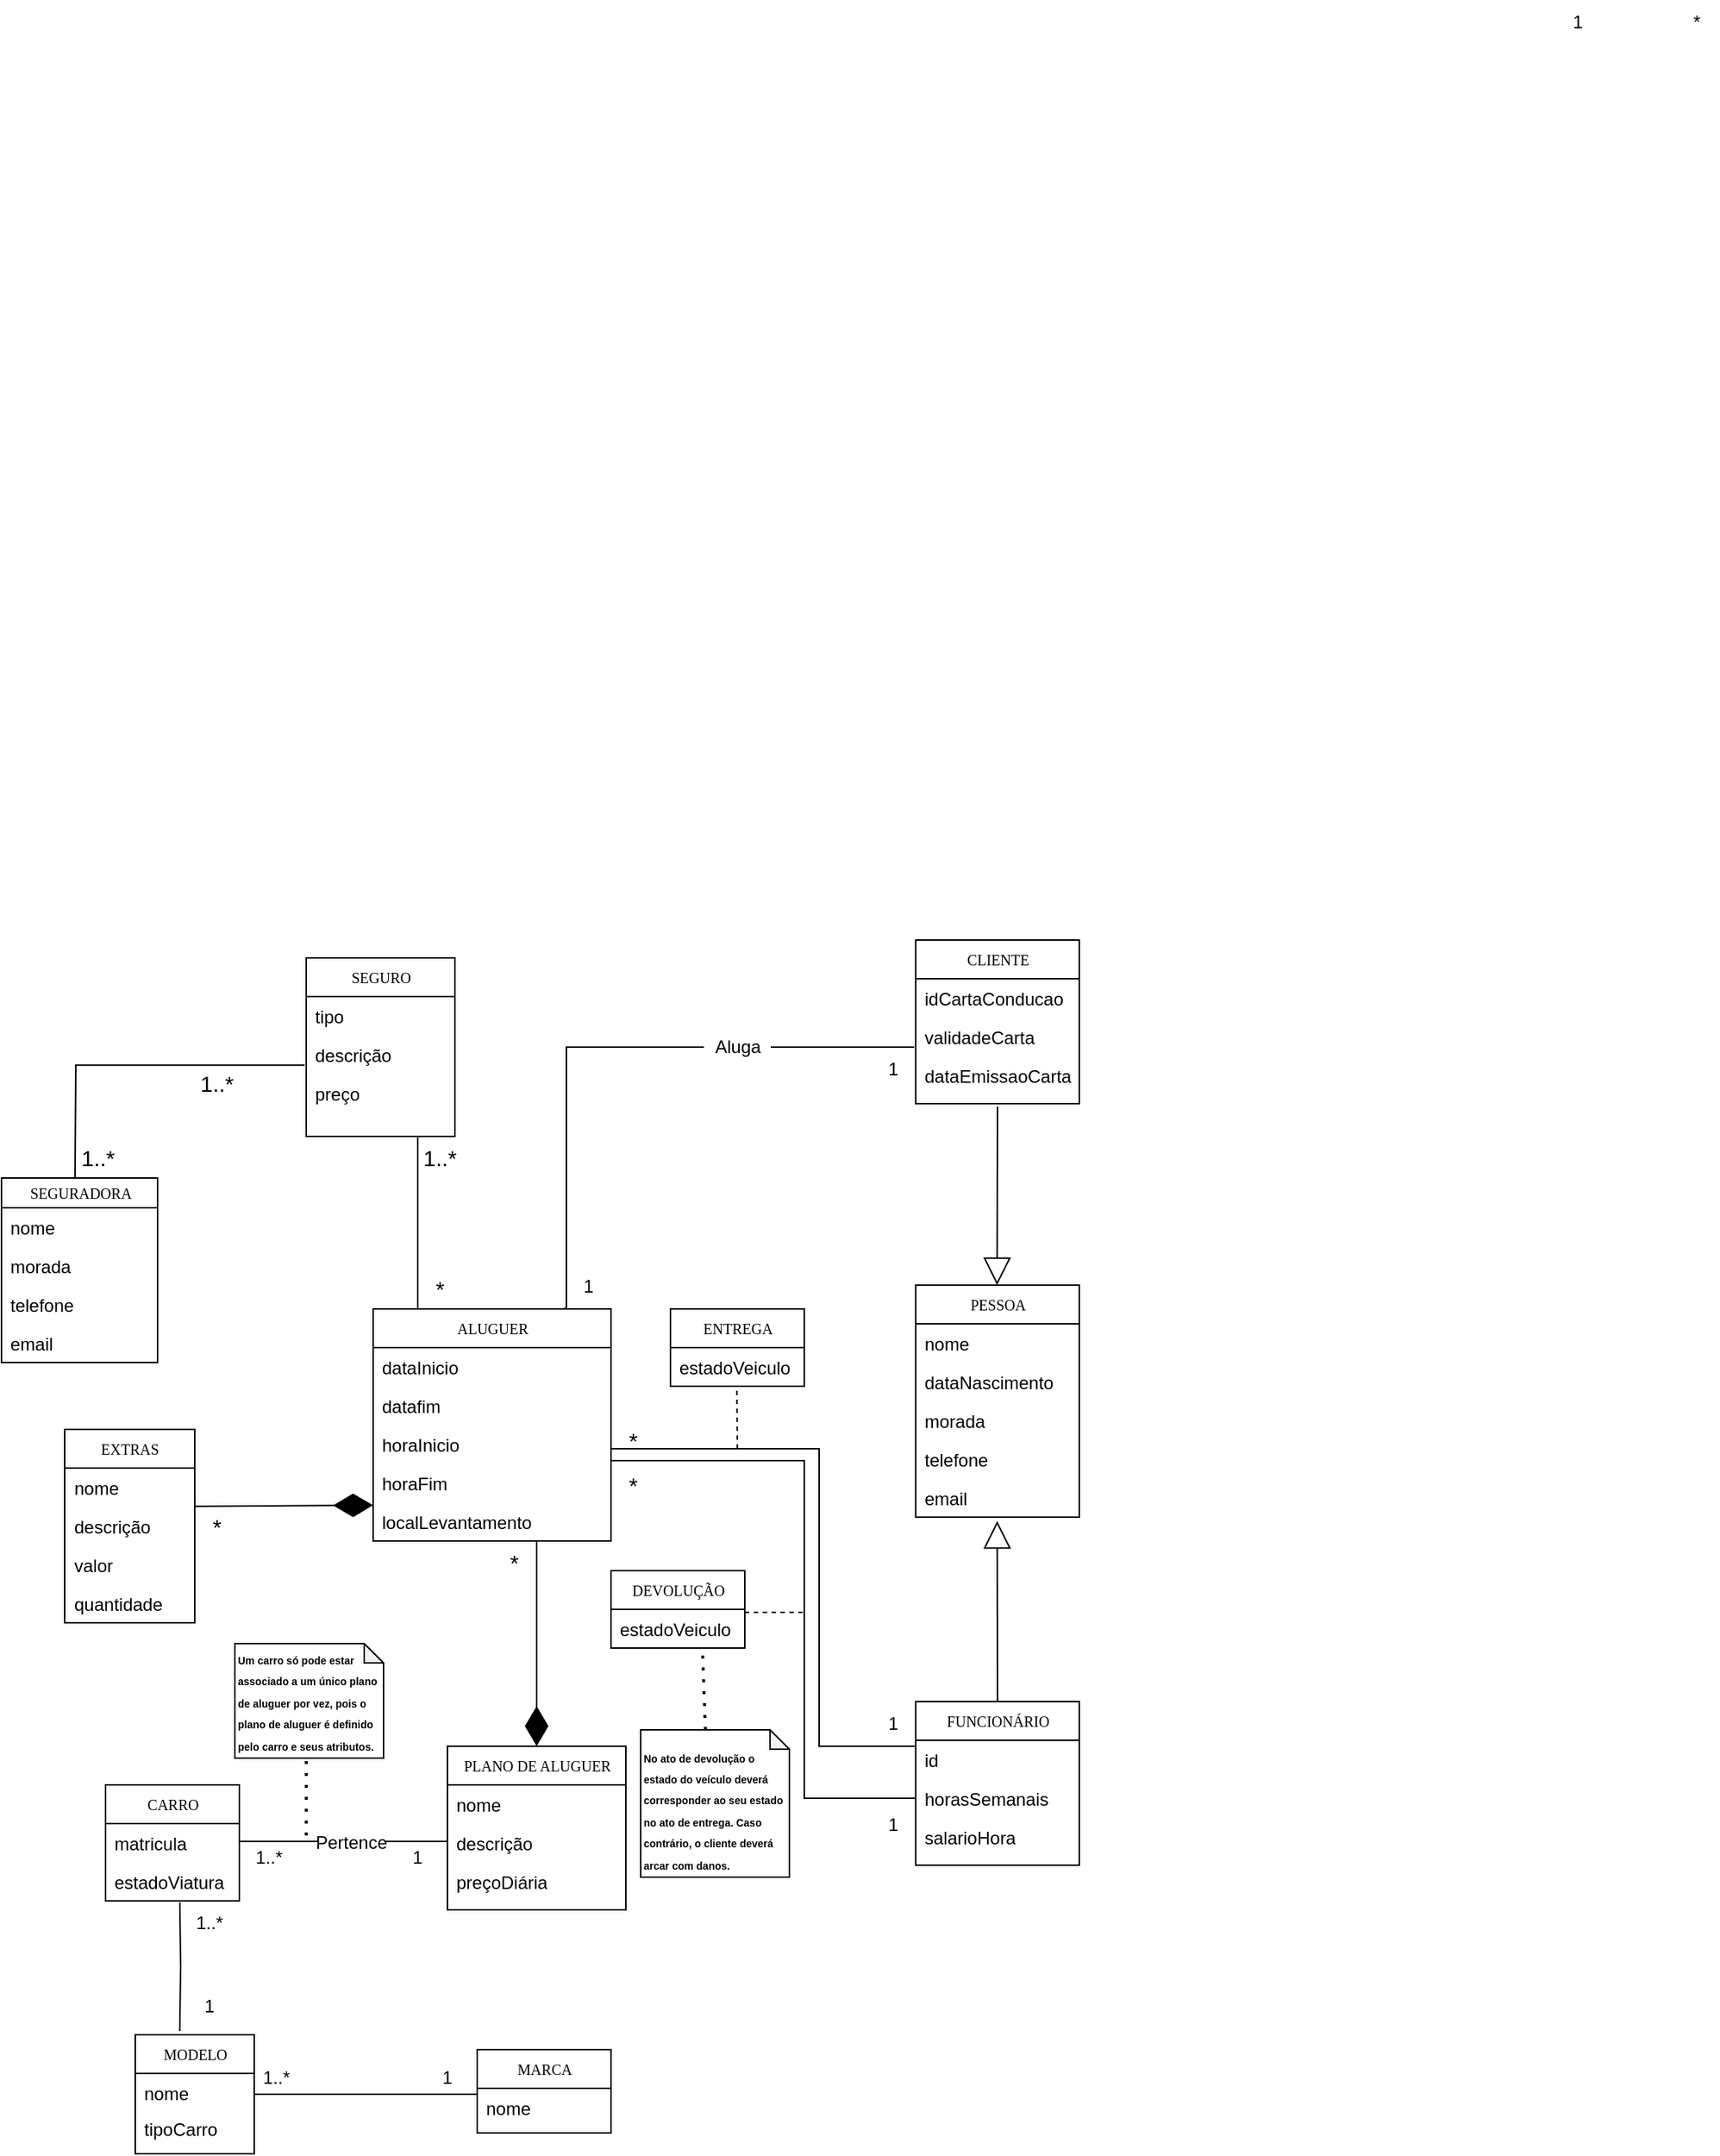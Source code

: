 <mxfile version="22.0.4" type="device">
  <diagram name="Page-1" id="c4acf3e9-155e-7222-9cf6-157b1a14988f">
    <mxGraphModel dx="2494" dy="448" grid="1" gridSize="10" guides="1" tooltips="1" connect="1" arrows="1" fold="1" page="1" pageScale="1" pageWidth="850" pageHeight="1100" background="none" math="0" shadow="0">
      <root>
        <mxCell id="0" />
        <mxCell id="1" parent="0" />
        <mxCell id="5IcPBQkvsi3HylHIgRuO-8" value="&lt;div style=&quot;&quot;&gt;&lt;span style=&quot;font-size: 7px;&quot;&gt;&lt;b&gt;No ato de devolução o estado do veículo deverá corresponder ao seu estado no ato de entrega. Caso contrário, o cliente deverá arcar com danos.&lt;/b&gt;&lt;/span&gt;&lt;/div&gt;" style="shape=note;whiteSpace=wrap;html=1;backgroundOutline=1;darkOpacity=0.05;size=13;verticalAlign=bottom;labelBackgroundColor=none;labelBorderColor=none;align=left;" parent="1" vertex="1">
          <mxGeometry x="-790" y="1281" width="100" height="99" as="geometry" />
        </mxCell>
        <mxCell id="utZW5Ri-ObuBG_dfQ21w-149" value="*" style="text;html=1;align=center;verticalAlign=middle;resizable=0;points=[];autosize=1;strokeColor=none;fillColor=none;" parent="1" vertex="1">
          <mxGeometry x="-95" y="118" width="30" height="30" as="geometry" />
        </mxCell>
        <mxCell id="utZW5Ri-ObuBG_dfQ21w-150" value="1" style="text;html=1;align=center;verticalAlign=middle;resizable=0;points=[];autosize=1;strokeColor=none;fillColor=none;" parent="1" vertex="1">
          <mxGeometry x="-175" y="118" width="30" height="30" as="geometry" />
        </mxCell>
        <mxCell id="u8VHcEahrcE8FP3tKRez-27" value="PESSOA" style="swimlane;html=1;fontStyle=0;childLayout=stackLayout;horizontal=1;startSize=26;fillColor=none;horizontalStack=0;resizeParent=1;resizeLast=0;collapsible=1;marginBottom=0;swimlaneFillColor=#ffffff;rounded=0;shadow=0;comic=0;labelBackgroundColor=none;strokeWidth=1;fontFamily=Verdana;fontSize=10;align=center;" parent="1" vertex="1">
          <mxGeometry x="-605" y="982" width="110" height="156" as="geometry" />
        </mxCell>
        <mxCell id="u8VHcEahrcE8FP3tKRez-28" value="nome" style="text;html=1;strokeColor=none;fillColor=none;align=left;verticalAlign=top;spacingLeft=4;spacingRight=4;whiteSpace=wrap;overflow=hidden;rotatable=0;points=[[0,0.5],[1,0.5]];portConstraint=eastwest;" parent="u8VHcEahrcE8FP3tKRez-27" vertex="1">
          <mxGeometry y="26" width="110" height="26" as="geometry" />
        </mxCell>
        <mxCell id="u8VHcEahrcE8FP3tKRez-29" value="dataNascimento" style="text;html=1;strokeColor=none;fillColor=none;align=left;verticalAlign=top;spacingLeft=4;spacingRight=4;whiteSpace=wrap;overflow=hidden;rotatable=0;points=[[0,0.5],[1,0.5]];portConstraint=eastwest;" parent="u8VHcEahrcE8FP3tKRez-27" vertex="1">
          <mxGeometry y="52" width="110" height="26" as="geometry" />
        </mxCell>
        <mxCell id="u8VHcEahrcE8FP3tKRez-30" value="morada" style="text;html=1;strokeColor=none;fillColor=none;align=left;verticalAlign=top;spacingLeft=4;spacingRight=4;whiteSpace=wrap;overflow=hidden;rotatable=0;points=[[0,0.5],[1,0.5]];portConstraint=eastwest;" parent="u8VHcEahrcE8FP3tKRez-27" vertex="1">
          <mxGeometry y="78" width="110" height="26" as="geometry" />
        </mxCell>
        <mxCell id="u8VHcEahrcE8FP3tKRez-31" value="telefone" style="text;html=1;strokeColor=none;fillColor=none;align=left;verticalAlign=top;spacingLeft=4;spacingRight=4;whiteSpace=wrap;overflow=hidden;rotatable=0;points=[[0,0.5],[1,0.5]];portConstraint=eastwest;" parent="u8VHcEahrcE8FP3tKRez-27" vertex="1">
          <mxGeometry y="104" width="110" height="26" as="geometry" />
        </mxCell>
        <mxCell id="u8VHcEahrcE8FP3tKRez-32" value="email" style="text;html=1;strokeColor=none;fillColor=none;align=left;verticalAlign=top;spacingLeft=4;spacingRight=4;whiteSpace=wrap;overflow=hidden;rotatable=0;points=[[0,0.5],[1,0.5]];portConstraint=eastwest;" parent="u8VHcEahrcE8FP3tKRez-27" vertex="1">
          <mxGeometry y="130" width="110" height="26" as="geometry" />
        </mxCell>
        <mxCell id="u8VHcEahrcE8FP3tKRez-33" value="CLIENTE" style="swimlane;html=1;fontStyle=0;childLayout=stackLayout;horizontal=1;startSize=26;fillColor=none;horizontalStack=0;resizeParent=1;resizeLast=0;collapsible=1;marginBottom=0;swimlaneFillColor=#ffffff;rounded=0;shadow=0;comic=0;labelBackgroundColor=none;strokeWidth=1;fontFamily=Verdana;fontSize=10;align=center;" parent="1" vertex="1">
          <mxGeometry x="-605" y="750" width="110" height="110" as="geometry" />
        </mxCell>
        <mxCell id="u8VHcEahrcE8FP3tKRez-34" value="idCartaConducao" style="text;html=1;strokeColor=none;fillColor=none;align=left;verticalAlign=top;spacingLeft=4;spacingRight=4;whiteSpace=wrap;overflow=hidden;rotatable=0;points=[[0,0.5],[1,0.5]];portConstraint=eastwest;" parent="u8VHcEahrcE8FP3tKRez-33" vertex="1">
          <mxGeometry y="26" width="110" height="26" as="geometry" />
        </mxCell>
        <mxCell id="u8VHcEahrcE8FP3tKRez-35" value="validadeCarta" style="text;html=1;strokeColor=none;fillColor=none;align=left;verticalAlign=top;spacingLeft=4;spacingRight=4;whiteSpace=wrap;overflow=hidden;rotatable=0;points=[[0,0.5],[1,0.5]];portConstraint=eastwest;" parent="u8VHcEahrcE8FP3tKRez-33" vertex="1">
          <mxGeometry y="52" width="110" height="26" as="geometry" />
        </mxCell>
        <mxCell id="u8VHcEahrcE8FP3tKRez-36" value="dataEmissaoCarta" style="text;html=1;strokeColor=none;fillColor=none;align=left;verticalAlign=top;spacingLeft=4;spacingRight=4;whiteSpace=wrap;overflow=hidden;rotatable=0;points=[[0,0.5],[1,0.5]];portConstraint=eastwest;" parent="u8VHcEahrcE8FP3tKRez-33" vertex="1">
          <mxGeometry y="78" width="110" height="26" as="geometry" />
        </mxCell>
        <mxCell id="u8VHcEahrcE8FP3tKRez-38" value="FUNCIONÁRIO" style="swimlane;html=1;fontStyle=0;childLayout=stackLayout;horizontal=1;startSize=26;fillColor=none;horizontalStack=0;resizeParent=1;resizeLast=0;collapsible=1;marginBottom=0;swimlaneFillColor=#ffffff;rounded=0;shadow=0;comic=0;labelBackgroundColor=none;strokeWidth=1;fontFamily=Verdana;fontSize=10;align=center;" parent="1" vertex="1">
          <mxGeometry x="-605" y="1262" width="110" height="110" as="geometry" />
        </mxCell>
        <mxCell id="u8VHcEahrcE8FP3tKRez-39" value="id&lt;br&gt;" style="text;html=1;strokeColor=none;fillColor=none;align=left;verticalAlign=top;spacingLeft=4;spacingRight=4;whiteSpace=wrap;overflow=hidden;rotatable=0;points=[[0,0.5],[1,0.5]];portConstraint=eastwest;" parent="u8VHcEahrcE8FP3tKRez-38" vertex="1">
          <mxGeometry y="26" width="110" height="26" as="geometry" />
        </mxCell>
        <mxCell id="u8VHcEahrcE8FP3tKRez-40" value="horasSemanais" style="text;html=1;strokeColor=none;fillColor=none;align=left;verticalAlign=top;spacingLeft=4;spacingRight=4;whiteSpace=wrap;overflow=hidden;rotatable=0;points=[[0,0.5],[1,0.5]];portConstraint=eastwest;" parent="u8VHcEahrcE8FP3tKRez-38" vertex="1">
          <mxGeometry y="52" width="110" height="26" as="geometry" />
        </mxCell>
        <mxCell id="u8VHcEahrcE8FP3tKRez-41" value="salarioHora" style="text;html=1;strokeColor=none;fillColor=none;align=left;verticalAlign=top;spacingLeft=4;spacingRight=4;whiteSpace=wrap;overflow=hidden;rotatable=0;points=[[0,0.5],[1,0.5]];portConstraint=eastwest;" parent="u8VHcEahrcE8FP3tKRez-38" vertex="1">
          <mxGeometry y="78" width="110" height="26" as="geometry" />
        </mxCell>
        <mxCell id="u8VHcEahrcE8FP3tKRez-42" value="CARRO" style="swimlane;html=1;fontStyle=0;childLayout=stackLayout;horizontal=1;startSize=26;fillColor=none;horizontalStack=0;resizeParent=1;resizeLast=0;collapsible=1;marginBottom=0;swimlaneFillColor=#ffffff;rounded=0;shadow=0;comic=0;labelBackgroundColor=none;strokeWidth=1;fontFamily=Verdana;fontSize=10;align=center;" parent="1" vertex="1">
          <mxGeometry x="-1150" y="1318" width="90" height="78" as="geometry" />
        </mxCell>
        <mxCell id="u8VHcEahrcE8FP3tKRez-43" value="matricula" style="text;html=1;strokeColor=none;fillColor=none;align=left;verticalAlign=top;spacingLeft=4;spacingRight=4;whiteSpace=wrap;overflow=hidden;rotatable=0;points=[[0,0.5],[1,0.5]];portConstraint=eastwest;" parent="u8VHcEahrcE8FP3tKRez-42" vertex="1">
          <mxGeometry y="26" width="90" height="26" as="geometry" />
        </mxCell>
        <mxCell id="u8VHcEahrcE8FP3tKRez-44" value="estadoViatura" style="text;html=1;strokeColor=none;fillColor=none;align=left;verticalAlign=top;spacingLeft=4;spacingRight=4;whiteSpace=wrap;overflow=hidden;rotatable=0;points=[[0,0.5],[1,0.5]];portConstraint=eastwest;" parent="u8VHcEahrcE8FP3tKRez-42" vertex="1">
          <mxGeometry y="52" width="90" height="26" as="geometry" />
        </mxCell>
        <mxCell id="u8VHcEahrcE8FP3tKRez-45" value="ALUGUER" style="swimlane;html=1;fontStyle=0;childLayout=stackLayout;horizontal=1;startSize=26;fillColor=none;horizontalStack=0;resizeParent=1;resizeLast=0;collapsible=1;marginBottom=0;swimlaneFillColor=#ffffff;rounded=0;shadow=0;comic=0;labelBackgroundColor=none;strokeWidth=1;fontFamily=Verdana;fontSize=10;align=center;" parent="1" vertex="1">
          <mxGeometry x="-970" y="998" width="160" height="156" as="geometry" />
        </mxCell>
        <mxCell id="u8VHcEahrcE8FP3tKRez-46" value="dataInicio&lt;br&gt;" style="text;html=1;strokeColor=none;fillColor=none;align=left;verticalAlign=top;spacingLeft=4;spacingRight=4;whiteSpace=wrap;overflow=hidden;rotatable=0;points=[[0,0.5],[1,0.5]];portConstraint=eastwest;" parent="u8VHcEahrcE8FP3tKRez-45" vertex="1">
          <mxGeometry y="26" width="160" height="26" as="geometry" />
        </mxCell>
        <mxCell id="u8VHcEahrcE8FP3tKRez-47" value="datafim" style="text;html=1;strokeColor=none;fillColor=none;align=left;verticalAlign=top;spacingLeft=4;spacingRight=4;whiteSpace=wrap;overflow=hidden;rotatable=0;points=[[0,0.5],[1,0.5]];portConstraint=eastwest;" parent="u8VHcEahrcE8FP3tKRez-45" vertex="1">
          <mxGeometry y="52" width="160" height="26" as="geometry" />
        </mxCell>
        <mxCell id="u8VHcEahrcE8FP3tKRez-48" value="horaInicio" style="text;html=1;strokeColor=none;fillColor=none;align=left;verticalAlign=top;spacingLeft=4;spacingRight=4;whiteSpace=wrap;overflow=hidden;rotatable=0;points=[[0,0.5],[1,0.5]];portConstraint=eastwest;" parent="u8VHcEahrcE8FP3tKRez-45" vertex="1">
          <mxGeometry y="78" width="160" height="26" as="geometry" />
        </mxCell>
        <mxCell id="u8VHcEahrcE8FP3tKRez-49" value="horaFim&lt;br&gt;" style="text;html=1;strokeColor=none;fillColor=none;align=left;verticalAlign=top;spacingLeft=4;spacingRight=4;whiteSpace=wrap;overflow=hidden;rotatable=0;points=[[0,0.5],[1,0.5]];portConstraint=eastwest;" parent="u8VHcEahrcE8FP3tKRez-45" vertex="1">
          <mxGeometry y="104" width="160" height="26" as="geometry" />
        </mxCell>
        <mxCell id="u8VHcEahrcE8FP3tKRez-50" value="localLevantamento" style="text;html=1;strokeColor=none;fillColor=none;align=left;verticalAlign=top;spacingLeft=4;spacingRight=4;whiteSpace=wrap;overflow=hidden;rotatable=0;points=[[0,0.5],[1,0.5]];portConstraint=eastwest;" parent="u8VHcEahrcE8FP3tKRez-45" vertex="1">
          <mxGeometry y="130" width="160" height="26" as="geometry" />
        </mxCell>
        <mxCell id="u8VHcEahrcE8FP3tKRez-56" value="MARCA" style="swimlane;html=1;fontStyle=0;childLayout=stackLayout;horizontal=1;startSize=26;fillColor=none;horizontalStack=0;resizeParent=1;resizeLast=0;collapsible=1;marginBottom=0;swimlaneFillColor=#ffffff;rounded=0;shadow=0;comic=0;labelBackgroundColor=none;strokeWidth=1;fontFamily=Verdana;fontSize=10;align=center;" parent="1" vertex="1">
          <mxGeometry x="-900" y="1496" width="90" height="56" as="geometry" />
        </mxCell>
        <mxCell id="u8VHcEahrcE8FP3tKRez-57" value="nome" style="text;html=1;strokeColor=none;fillColor=none;align=left;verticalAlign=top;spacingLeft=4;spacingRight=4;whiteSpace=wrap;overflow=hidden;rotatable=0;points=[[0,0.5],[1,0.5]];portConstraint=eastwest;" parent="u8VHcEahrcE8FP3tKRez-56" vertex="1">
          <mxGeometry y="26" width="90" height="26" as="geometry" />
        </mxCell>
        <mxCell id="u8VHcEahrcE8FP3tKRez-58" value="MODELO" style="swimlane;html=1;fontStyle=0;childLayout=stackLayout;horizontal=1;startSize=26;fillColor=none;horizontalStack=0;resizeParent=1;resizeLast=0;collapsible=1;marginBottom=0;swimlaneFillColor=#ffffff;rounded=0;shadow=0;comic=0;labelBackgroundColor=none;strokeWidth=1;fontFamily=Verdana;fontSize=10;align=center;" parent="1" vertex="1">
          <mxGeometry x="-1130" y="1486" width="80" height="80" as="geometry" />
        </mxCell>
        <mxCell id="u8VHcEahrcE8FP3tKRez-59" value="nome" style="text;html=1;strokeColor=none;fillColor=none;align=left;verticalAlign=top;spacingLeft=4;spacingRight=4;whiteSpace=wrap;overflow=hidden;rotatable=0;points=[[0,0.5],[1,0.5]];portConstraint=eastwest;" parent="u8VHcEahrcE8FP3tKRez-58" vertex="1">
          <mxGeometry y="26" width="80" height="24" as="geometry" />
        </mxCell>
        <mxCell id="u8VHcEahrcE8FP3tKRez-60" value="tipoCarro" style="text;html=1;strokeColor=none;fillColor=none;align=left;verticalAlign=top;spacingLeft=4;spacingRight=4;whiteSpace=wrap;overflow=hidden;rotatable=0;points=[[0,0.5],[1,0.5]];portConstraint=eastwest;" parent="u8VHcEahrcE8FP3tKRez-58" vertex="1">
          <mxGeometry y="50" width="80" height="26" as="geometry" />
        </mxCell>
        <mxCell id="u8VHcEahrcE8FP3tKRez-63" value="SEGURO" style="swimlane;html=1;fontStyle=0;childLayout=stackLayout;horizontal=1;startSize=26;fillColor=none;horizontalStack=0;resizeParent=1;resizeLast=0;collapsible=1;marginBottom=0;swimlaneFillColor=#ffffff;rounded=0;shadow=0;comic=0;labelBackgroundColor=none;strokeWidth=1;fontFamily=Verdana;fontSize=10;align=center;" parent="1" vertex="1">
          <mxGeometry x="-1015" y="762" width="100" height="120" as="geometry" />
        </mxCell>
        <mxCell id="u8VHcEahrcE8FP3tKRez-64" value="tipo" style="text;html=1;strokeColor=none;fillColor=none;align=left;verticalAlign=top;spacingLeft=4;spacingRight=4;whiteSpace=wrap;overflow=hidden;rotatable=0;points=[[0,0.5],[1,0.5]];portConstraint=eastwest;" parent="u8VHcEahrcE8FP3tKRez-63" vertex="1">
          <mxGeometry y="26" width="100" height="26" as="geometry" />
        </mxCell>
        <mxCell id="u8VHcEahrcE8FP3tKRez-65" value="descrição&lt;br&gt;" style="text;html=1;strokeColor=none;fillColor=none;align=left;verticalAlign=top;spacingLeft=4;spacingRight=4;whiteSpace=wrap;overflow=hidden;rotatable=0;points=[[0,0.5],[1,0.5]];portConstraint=eastwest;" parent="u8VHcEahrcE8FP3tKRez-63" vertex="1">
          <mxGeometry y="52" width="100" height="26" as="geometry" />
        </mxCell>
        <mxCell id="u8VHcEahrcE8FP3tKRez-66" value="preço" style="text;html=1;strokeColor=none;fillColor=none;align=left;verticalAlign=top;spacingLeft=4;spacingRight=4;whiteSpace=wrap;overflow=hidden;rotatable=0;points=[[0,0.5],[1,0.5]];portConstraint=eastwest;" parent="u8VHcEahrcE8FP3tKRez-63" vertex="1">
          <mxGeometry y="78" width="100" height="26" as="geometry" />
        </mxCell>
        <mxCell id="u8VHcEahrcE8FP3tKRez-67" value="PLANO DE ALUGUER" style="swimlane;html=1;fontStyle=0;childLayout=stackLayout;horizontal=1;startSize=26;fillColor=none;horizontalStack=0;resizeParent=1;resizeLast=0;collapsible=1;marginBottom=0;swimlaneFillColor=#ffffff;rounded=0;shadow=0;comic=0;labelBackgroundColor=none;strokeWidth=1;fontFamily=Verdana;fontSize=10;align=center;" parent="1" vertex="1">
          <mxGeometry x="-920" y="1292" width="120" height="110" as="geometry" />
        </mxCell>
        <mxCell id="1ph47kxzpxHqcFosfZ3S-9" value="nome" style="text;html=1;strokeColor=none;fillColor=none;align=left;verticalAlign=top;spacingLeft=4;spacingRight=4;whiteSpace=wrap;overflow=hidden;rotatable=0;points=[[0,0.5],[1,0.5]];portConstraint=eastwest;" parent="u8VHcEahrcE8FP3tKRez-67" vertex="1">
          <mxGeometry y="26" width="120" height="26" as="geometry" />
        </mxCell>
        <mxCell id="1ph47kxzpxHqcFosfZ3S-10" value="descrição" style="text;html=1;strokeColor=none;fillColor=none;align=left;verticalAlign=top;spacingLeft=4;spacingRight=4;whiteSpace=wrap;overflow=hidden;rotatable=0;points=[[0,0.5],[1,0.5]];portConstraint=eastwest;" parent="u8VHcEahrcE8FP3tKRez-67" vertex="1">
          <mxGeometry y="52" width="120" height="26" as="geometry" />
        </mxCell>
        <mxCell id="1ph47kxzpxHqcFosfZ3S-11" value="preçoDiária" style="text;html=1;strokeColor=none;fillColor=none;align=left;verticalAlign=top;spacingLeft=4;spacingRight=4;whiteSpace=wrap;overflow=hidden;rotatable=0;points=[[0,0.5],[1,0.5]];portConstraint=eastwest;" parent="u8VHcEahrcE8FP3tKRez-67" vertex="1">
          <mxGeometry y="78" width="120" height="26" as="geometry" />
        </mxCell>
        <mxCell id="1ph47kxzpxHqcFosfZ3S-4" value="" style="endArrow=block;endSize=16;endFill=0;html=1;rounded=0;exitX=0.5;exitY=0;exitDx=0;exitDy=0;entryX=0.498;entryY=1.102;entryDx=0;entryDy=0;entryPerimeter=0;" parent="1" source="u8VHcEahrcE8FP3tKRez-38" target="u8VHcEahrcE8FP3tKRez-32" edge="1">
          <mxGeometry width="160" relative="1" as="geometry">
            <mxPoint x="-570" y="1202" as="sourcePoint" />
            <mxPoint x="-410" y="1202" as="targetPoint" />
          </mxGeometry>
        </mxCell>
        <mxCell id="1ph47kxzpxHqcFosfZ3S-5" value="" style="endArrow=block;endSize=16;endFill=0;html=1;rounded=0;entryX=0.5;entryY=0;entryDx=0;entryDy=0;strokeColor=default;jumpStyle=none;shadow=0;" parent="1" edge="1">
          <mxGeometry width="160" relative="1" as="geometry">
            <mxPoint x="-550" y="862" as="sourcePoint" />
            <mxPoint x="-550.29" y="982" as="targetPoint" />
          </mxGeometry>
        </mxCell>
        <mxCell id="1ph47kxzpxHqcFosfZ3S-8" value="" style="endArrow=none;html=1;edgeStyle=orthogonalEdgeStyle;rounded=0;entryX=0;entryY=0.5;entryDx=0;entryDy=0;exitX=1;exitY=0.5;exitDx=0;exitDy=0;" parent="1" target="u8VHcEahrcE8FP3tKRez-40" edge="1">
          <mxGeometry relative="1" as="geometry">
            <mxPoint x="-810" y="1100.03" as="sourcePoint" />
            <mxPoint x="-629.04" y="1327.542" as="targetPoint" />
            <Array as="points">
              <mxPoint x="-680" y="1100" />
              <mxPoint x="-680" y="1327" />
            </Array>
          </mxGeometry>
        </mxCell>
        <mxCell id="1ph47kxzpxHqcFosfZ3S-16" value="" style="endArrow=none;html=1;edgeStyle=orthogonalEdgeStyle;rounded=0;entryX=0.805;entryY=-0.004;entryDx=0;entryDy=0;entryPerimeter=0;" parent="1" target="u8VHcEahrcE8FP3tKRez-45" edge="1">
          <mxGeometry relative="1" as="geometry">
            <mxPoint x="-606" y="822" as="sourcePoint" />
            <mxPoint x="-796" y="990" as="targetPoint" />
            <Array as="points">
              <mxPoint x="-606" y="822" />
              <mxPoint x="-840" y="822" />
              <mxPoint x="-840" y="997" />
            </Array>
          </mxGeometry>
        </mxCell>
        <mxCell id="iwyS8x97kc3tYDYb35Mc-1" value="1" style="text;html=1;strokeColor=none;fillColor=none;align=center;verticalAlign=middle;whiteSpace=wrap;rounded=0;" parent="1" vertex="1">
          <mxGeometry x="-650" y="822" width="60" height="30" as="geometry" />
        </mxCell>
        <mxCell id="iwyS8x97kc3tYDYb35Mc-3" value="1" style="text;html=1;strokeColor=none;fillColor=none;align=center;verticalAlign=middle;whiteSpace=wrap;rounded=0;" parent="1" vertex="1">
          <mxGeometry x="-855" y="968" width="60" height="30" as="geometry" />
        </mxCell>
        <mxCell id="iwyS8x97kc3tYDYb35Mc-13" value="&lt;font style=&quot;font-size: 15px;&quot;&gt;*&lt;/font&gt;" style="text;html=1;strokeColor=none;fillColor=none;align=center;verticalAlign=middle;whiteSpace=wrap;rounded=0;" parent="1" vertex="1">
          <mxGeometry x="-1100" y="1130" width="50" height="28" as="geometry" />
        </mxCell>
        <mxCell id="iwyS8x97kc3tYDYb35Mc-25" value="" style="endArrow=none;html=1;edgeStyle=orthogonalEdgeStyle;rounded=0;" parent="1" edge="1">
          <mxGeometry relative="1" as="geometry">
            <mxPoint x="-860" y="1154" as="sourcePoint" />
            <mxPoint x="-860" y="1262" as="targetPoint" />
            <Array as="points">
              <mxPoint x="-860" y="1212" />
              <mxPoint x="-860" y="1212" />
            </Array>
          </mxGeometry>
        </mxCell>
        <mxCell id="iwyS8x97kc3tYDYb35Mc-28" value="" style="endArrow=diamondThin;endFill=1;endSize=24;html=1;rounded=0;entryX=0;entryY=0;entryDx=0;entryDy=0;" parent="1" edge="1">
          <mxGeometry width="160" relative="1" as="geometry">
            <mxPoint x="-860" y="1262" as="sourcePoint" />
            <mxPoint x="-860" y="1292" as="targetPoint" />
            <Array as="points">
              <mxPoint x="-860" y="1272" />
            </Array>
          </mxGeometry>
        </mxCell>
        <mxCell id="iwyS8x97kc3tYDYb35Mc-31" value="&lt;font style=&quot;font-size: 15px;&quot;&gt;*&lt;/font&gt;" style="text;html=1;strokeColor=none;fillColor=none;align=center;verticalAlign=middle;whiteSpace=wrap;rounded=0;" parent="1" vertex="1">
          <mxGeometry x="-950" y="970" width="50" height="28" as="geometry" />
        </mxCell>
        <mxCell id="iwyS8x97kc3tYDYb35Mc-36" value="1" style="text;html=1;strokeColor=none;fillColor=none;align=center;verticalAlign=middle;whiteSpace=wrap;rounded=0;" parent="1" vertex="1">
          <mxGeometry x="-650" y="1330" width="60" height="30" as="geometry" />
        </mxCell>
        <mxCell id="iwyS8x97kc3tYDYb35Mc-38" value="&lt;font style=&quot;font-size: 15px;&quot;&gt;*&lt;/font&gt;" style="text;html=1;strokeColor=none;fillColor=none;align=center;verticalAlign=middle;whiteSpace=wrap;rounded=0;" parent="1" vertex="1">
          <mxGeometry x="-820" y="1102" width="50" height="28" as="geometry" />
        </mxCell>
        <mxCell id="iwyS8x97kc3tYDYb35Mc-39" value="" style="endArrow=none;dashed=1;html=1;rounded=0;" parent="1" edge="1">
          <mxGeometry width="50" height="50" relative="1" as="geometry">
            <mxPoint x="-720" y="1202" as="sourcePoint" />
            <mxPoint x="-680" y="1202" as="targetPoint" />
          </mxGeometry>
        </mxCell>
        <mxCell id="iwyS8x97kc3tYDYb35Mc-40" value="DEVOLUÇÃO" style="swimlane;html=1;fontStyle=0;childLayout=stackLayout;horizontal=1;startSize=26;fillColor=none;horizontalStack=0;resizeParent=1;resizeLast=0;collapsible=1;marginBottom=0;swimlaneFillColor=#ffffff;rounded=0;shadow=0;comic=0;labelBackgroundColor=none;strokeWidth=1;fontFamily=Verdana;fontSize=10;align=center;" parent="1" vertex="1">
          <mxGeometry x="-810" y="1174" width="90" height="52" as="geometry" />
        </mxCell>
        <mxCell id="iwyS8x97kc3tYDYb35Mc-46" value="estadoVeiculo" style="text;html=1;strokeColor=none;fillColor=none;align=left;verticalAlign=top;spacingLeft=4;spacingRight=4;whiteSpace=wrap;overflow=hidden;rotatable=0;points=[[0,0.5],[1,0.5]];portConstraint=eastwest;" parent="iwyS8x97kc3tYDYb35Mc-40" vertex="1">
          <mxGeometry y="26" width="90" height="26" as="geometry" />
        </mxCell>
        <mxCell id="iwyS8x97kc3tYDYb35Mc-50" value="" style="endArrow=none;dashed=1;html=1;rounded=0;" parent="1" edge="1">
          <mxGeometry width="50" height="50" relative="1" as="geometry">
            <mxPoint x="-725" y="1092" as="sourcePoint" />
            <mxPoint x="-725.34" y="1050" as="targetPoint" />
          </mxGeometry>
        </mxCell>
        <mxCell id="iwyS8x97kc3tYDYb35Mc-51" value="ENTREGA" style="swimlane;html=1;fontStyle=0;childLayout=stackLayout;horizontal=1;startSize=26;fillColor=none;horizontalStack=0;resizeParent=1;resizeLast=0;collapsible=1;marginBottom=0;swimlaneFillColor=#ffffff;rounded=0;shadow=0;comic=0;labelBackgroundColor=none;strokeWidth=1;fontFamily=Verdana;fontSize=10;align=center;" parent="1" vertex="1">
          <mxGeometry x="-770" y="998" width="90" height="52" as="geometry" />
        </mxCell>
        <mxCell id="iwyS8x97kc3tYDYb35Mc-52" value="estadoVeiculo" style="text;html=1;strokeColor=none;fillColor=none;align=left;verticalAlign=top;spacingLeft=4;spacingRight=4;whiteSpace=wrap;overflow=hidden;rotatable=0;points=[[0,0.5],[1,0.5]];portConstraint=eastwest;" parent="iwyS8x97kc3tYDYb35Mc-51" vertex="1">
          <mxGeometry y="26" width="90" height="26" as="geometry" />
        </mxCell>
        <mxCell id="iwyS8x97kc3tYDYb35Mc-53" value="" style="endArrow=none;html=1;edgeStyle=orthogonalEdgeStyle;rounded=0;exitX=1;exitY=0.5;exitDx=0;exitDy=0;entryX=-0.006;entryY=0.154;entryDx=0;entryDy=0;entryPerimeter=0;" parent="1" source="u8VHcEahrcE8FP3tKRez-48" target="u8VHcEahrcE8FP3tKRez-39" edge="1">
          <mxGeometry relative="1" as="geometry">
            <mxPoint x="-760" y="1092" as="sourcePoint" />
            <mxPoint x="-630.03" y="1292.01" as="targetPoint" />
            <Array as="points">
              <mxPoint x="-810" y="1092" />
              <mxPoint x="-670" y="1092" />
              <mxPoint x="-670" y="1292" />
            </Array>
          </mxGeometry>
        </mxCell>
        <mxCell id="iwyS8x97kc3tYDYb35Mc-56" value="" style="endArrow=diamondThin;endFill=1;endSize=24;html=1;rounded=0;entryX=-0.003;entryY=0.081;entryDx=0;entryDy=0;entryPerimeter=0;exitX=0.993;exitY=0.879;exitDx=0;exitDy=0;exitPerimeter=0;" parent="1" edge="1">
          <mxGeometry width="160" relative="1" as="geometry">
            <mxPoint x="-1090.64" y="1130.744" as="sourcePoint" />
            <mxPoint x="-970.0" y="1129.996" as="targetPoint" />
          </mxGeometry>
        </mxCell>
        <mxCell id="iwyS8x97kc3tYDYb35Mc-70" value="" style="endArrow=none;html=1;edgeStyle=orthogonalEdgeStyle;rounded=0;exitX=0.75;exitY=1;exitDx=0;exitDy=0;" parent="1" source="u8VHcEahrcE8FP3tKRez-63" edge="1">
          <mxGeometry relative="1" as="geometry">
            <mxPoint x="-940" y="936" as="sourcePoint" />
            <mxPoint x="-940" y="998" as="targetPoint" />
            <Array as="points" />
          </mxGeometry>
        </mxCell>
        <mxCell id="iwyS8x97kc3tYDYb35Mc-71" value="&lt;font style=&quot;font-size: 15px;&quot;&gt;1..*&lt;/font&gt;" style="text;html=1;strokeColor=none;fillColor=none;align=center;verticalAlign=middle;whiteSpace=wrap;rounded=0;" parent="1" vertex="1">
          <mxGeometry x="-950" y="882" width="50" height="28" as="geometry" />
        </mxCell>
        <mxCell id="iwyS8x97kc3tYDYb35Mc-73" value="SEGURADORA" style="swimlane;html=1;fontStyle=0;childLayout=stackLayout;horizontal=1;startSize=20;fillColor=none;horizontalStack=0;resizeParent=1;resizeLast=0;collapsible=1;marginBottom=0;swimlaneFillColor=#ffffff;rounded=0;shadow=0;comic=0;labelBackgroundColor=none;strokeWidth=1;fontFamily=Verdana;fontSize=10;align=center;" parent="1" vertex="1">
          <mxGeometry x="-1220" y="910" width="105" height="124" as="geometry" />
        </mxCell>
        <mxCell id="iwyS8x97kc3tYDYb35Mc-74" value="nome" style="text;html=1;strokeColor=none;fillColor=none;align=left;verticalAlign=top;spacingLeft=4;spacingRight=4;whiteSpace=wrap;overflow=hidden;rotatable=0;points=[[0,0.5],[1,0.5]];portConstraint=eastwest;" parent="iwyS8x97kc3tYDYb35Mc-73" vertex="1">
          <mxGeometry y="20" width="105" height="26" as="geometry" />
        </mxCell>
        <mxCell id="iwyS8x97kc3tYDYb35Mc-75" value="morada" style="text;html=1;strokeColor=none;fillColor=none;align=left;verticalAlign=top;spacingLeft=4;spacingRight=4;whiteSpace=wrap;overflow=hidden;rotatable=0;points=[[0,0.5],[1,0.5]];portConstraint=eastwest;" parent="iwyS8x97kc3tYDYb35Mc-73" vertex="1">
          <mxGeometry y="46" width="105" height="26" as="geometry" />
        </mxCell>
        <mxCell id="iwyS8x97kc3tYDYb35Mc-76" value="telefone" style="text;html=1;strokeColor=none;fillColor=none;align=left;verticalAlign=top;spacingLeft=4;spacingRight=4;whiteSpace=wrap;overflow=hidden;rotatable=0;points=[[0,0.5],[1,0.5]];portConstraint=eastwest;" parent="iwyS8x97kc3tYDYb35Mc-73" vertex="1">
          <mxGeometry y="72" width="105" height="26" as="geometry" />
        </mxCell>
        <mxCell id="iwyS8x97kc3tYDYb35Mc-77" value="email" style="text;html=1;strokeColor=none;fillColor=none;align=left;verticalAlign=top;spacingLeft=4;spacingRight=4;whiteSpace=wrap;overflow=hidden;rotatable=0;points=[[0,0.5],[1,0.5]];portConstraint=eastwest;" parent="iwyS8x97kc3tYDYb35Mc-73" vertex="1">
          <mxGeometry y="98" width="105" height="26" as="geometry" />
        </mxCell>
        <mxCell id="iwyS8x97kc3tYDYb35Mc-78" value="EXTRAS" style="swimlane;html=1;fontStyle=0;childLayout=stackLayout;horizontal=1;startSize=26;fillColor=none;horizontalStack=0;resizeParent=1;resizeLast=0;collapsible=1;marginBottom=0;swimlaneFillColor=#ffffff;rounded=0;shadow=0;comic=0;labelBackgroundColor=none;strokeWidth=1;fontFamily=Verdana;fontSize=10;align=center;" parent="1" vertex="1">
          <mxGeometry x="-1177.5" y="1079" width="87.5" height="130" as="geometry" />
        </mxCell>
        <mxCell id="iwyS8x97kc3tYDYb35Mc-79" value="nome" style="text;html=1;strokeColor=none;fillColor=none;align=left;verticalAlign=top;spacingLeft=4;spacingRight=4;whiteSpace=wrap;overflow=hidden;rotatable=0;points=[[0,0.5],[1,0.5]];portConstraint=eastwest;" parent="iwyS8x97kc3tYDYb35Mc-78" vertex="1">
          <mxGeometry y="26" width="87.5" height="26" as="geometry" />
        </mxCell>
        <mxCell id="iwyS8x97kc3tYDYb35Mc-80" value="descrição" style="text;html=1;strokeColor=none;fillColor=none;align=left;verticalAlign=top;spacingLeft=4;spacingRight=4;whiteSpace=wrap;overflow=hidden;rotatable=0;points=[[0,0.5],[1,0.5]];portConstraint=eastwest;" parent="iwyS8x97kc3tYDYb35Mc-78" vertex="1">
          <mxGeometry y="52" width="87.5" height="26" as="geometry" />
        </mxCell>
        <mxCell id="iwyS8x97kc3tYDYb35Mc-81" value="valor" style="text;html=1;strokeColor=none;fillColor=none;align=left;verticalAlign=top;spacingLeft=4;spacingRight=4;whiteSpace=wrap;overflow=hidden;rotatable=0;points=[[0,0.5],[1,0.5]];portConstraint=eastwest;" parent="iwyS8x97kc3tYDYb35Mc-78" vertex="1">
          <mxGeometry y="78" width="87.5" height="26" as="geometry" />
        </mxCell>
        <mxCell id="iwyS8x97kc3tYDYb35Mc-82" value="quantidade" style="text;html=1;strokeColor=none;fillColor=none;align=left;verticalAlign=top;spacingLeft=4;spacingRight=4;whiteSpace=wrap;overflow=hidden;rotatable=0;points=[[0,0.5],[1,0.5]];portConstraint=eastwest;" parent="iwyS8x97kc3tYDYb35Mc-78" vertex="1">
          <mxGeometry y="104" width="87.5" height="26" as="geometry" />
        </mxCell>
        <mxCell id="iwyS8x97kc3tYDYb35Mc-84" value="" style="endArrow=none;html=1;edgeStyle=orthogonalEdgeStyle;rounded=0;exitX=0.166;exitY=0.035;exitDx=0;exitDy=0;exitPerimeter=0;entryX=0.374;entryY=-0.006;entryDx=0;entryDy=0;entryPerimeter=0;" parent="1" edge="1">
          <mxGeometry relative="1" as="geometry">
            <mxPoint x="-1100.04" y="1397.05" as="sourcePoint" />
            <mxPoint x="-1100.08" y="1483.52" as="targetPoint" />
            <Array as="points" />
          </mxGeometry>
        </mxCell>
        <mxCell id="iwyS8x97kc3tYDYb35Mc-86" value="" style="line;strokeWidth=1;fillColor=none;align=left;verticalAlign=middle;spacingTop=-1;spacingLeft=3;spacingRight=3;rotatable=0;labelPosition=right;points=[];portConstraint=eastwest;strokeColor=inherit;" parent="1" vertex="1">
          <mxGeometry x="-1050" y="1522" width="150" height="8" as="geometry" />
        </mxCell>
        <mxCell id="iwyS8x97kc3tYDYb35Mc-87" value="1" style="text;html=1;strokeColor=none;fillColor=none;align=center;verticalAlign=middle;whiteSpace=wrap;rounded=0;" parent="1" vertex="1">
          <mxGeometry x="-950" y="1500" width="60" height="30" as="geometry" />
        </mxCell>
        <mxCell id="iwyS8x97kc3tYDYb35Mc-88" value="1..*" style="text;html=1;strokeColor=none;fillColor=none;align=center;verticalAlign=middle;whiteSpace=wrap;rounded=0;" parent="1" vertex="1">
          <mxGeometry x="-1055" y="1504" width="40" height="22" as="geometry" />
        </mxCell>
        <mxCell id="iwyS8x97kc3tYDYb35Mc-89" value="1..*" style="text;html=1;strokeColor=none;fillColor=none;align=center;verticalAlign=middle;whiteSpace=wrap;rounded=0;" parent="1" vertex="1">
          <mxGeometry x="-1070" y="1352" width="60" height="30" as="geometry" />
        </mxCell>
        <mxCell id="iwyS8x97kc3tYDYb35Mc-90" value="1" style="text;html=1;strokeColor=none;fillColor=none;align=center;verticalAlign=middle;whiteSpace=wrap;rounded=0;" parent="1" vertex="1">
          <mxGeometry x="-1090" y="1452" width="20" height="30" as="geometry" />
        </mxCell>
        <mxCell id="iwyS8x97kc3tYDYb35Mc-92" value="1" style="text;html=1;strokeColor=none;fillColor=none;align=center;verticalAlign=middle;whiteSpace=wrap;rounded=0;" parent="1" vertex="1">
          <mxGeometry x="-650" y="1262" width="60" height="30" as="geometry" />
        </mxCell>
        <mxCell id="iwyS8x97kc3tYDYb35Mc-93" value="&lt;font style=&quot;font-size: 15px;&quot;&gt;*&lt;/font&gt;" style="text;html=1;strokeColor=none;fillColor=none;align=center;verticalAlign=middle;whiteSpace=wrap;rounded=0;" parent="1" vertex="1">
          <mxGeometry x="-820" y="1072" width="50" height="28" as="geometry" />
        </mxCell>
        <mxCell id="iwyS8x97kc3tYDYb35Mc-94" value="&lt;font style=&quot;font-size: 15px;&quot;&gt;*&lt;/font&gt;" style="text;html=1;strokeColor=none;fillColor=none;align=center;verticalAlign=middle;whiteSpace=wrap;rounded=0;" parent="1" vertex="1">
          <mxGeometry x="-900" y="1154" width="50" height="28" as="geometry" />
        </mxCell>
        <mxCell id="iwyS8x97kc3tYDYb35Mc-97" value="" style="line;strokeWidth=1;fillColor=none;align=left;verticalAlign=middle;spacingTop=-1;spacingLeft=3;spacingRight=3;rotatable=0;labelPosition=right;points=[];portConstraint=eastwest;strokeColor=inherit;" parent="1" vertex="1">
          <mxGeometry x="-1060" y="1352" width="140" height="8" as="geometry" />
        </mxCell>
        <mxCell id="iwyS8x97kc3tYDYb35Mc-98" value="1" style="text;html=1;strokeColor=none;fillColor=none;align=center;verticalAlign=middle;whiteSpace=wrap;rounded=0;" parent="1" vertex="1">
          <mxGeometry x="-970" y="1352" width="60" height="30" as="geometry" />
        </mxCell>
        <mxCell id="iwyS8x97kc3tYDYb35Mc-99" value="" style="endArrow=none;html=1;edgeStyle=orthogonalEdgeStyle;rounded=0;exitX=-0.01;exitY=0.773;exitDx=0;exitDy=0;exitPerimeter=0;" parent="1" source="u8VHcEahrcE8FP3tKRez-65" edge="1">
          <mxGeometry relative="1" as="geometry">
            <mxPoint x="-1170.53" y="794" as="sourcePoint" />
            <mxPoint x="-1170.53" y="910" as="targetPoint" />
            <Array as="points" />
          </mxGeometry>
        </mxCell>
        <mxCell id="iwyS8x97kc3tYDYb35Mc-100" value="&lt;font style=&quot;font-size: 15px;&quot;&gt;1..*&lt;/font&gt;" style="text;html=1;strokeColor=none;fillColor=none;align=center;verticalAlign=middle;whiteSpace=wrap;rounded=0;" parent="1" vertex="1">
          <mxGeometry x="-1100" y="832" width="50" height="28" as="geometry" />
        </mxCell>
        <mxCell id="iwyS8x97kc3tYDYb35Mc-101" value="&lt;font style=&quot;font-size: 15px;&quot;&gt;1..*&lt;/font&gt;" style="text;html=1;strokeColor=none;fillColor=none;align=center;verticalAlign=middle;whiteSpace=wrap;rounded=0;" parent="1" vertex="1">
          <mxGeometry x="-1180" y="882" width="50" height="28" as="geometry" />
        </mxCell>
        <mxCell id="5IcPBQkvsi3HylHIgRuO-3" value="" style="endArrow=none;dashed=1;html=1;dashPattern=1 3;strokeWidth=2;rounded=0;entryX=0.647;entryY=0.991;entryDx=0;entryDy=0;entryPerimeter=0;exitX=0;exitY=0;exitDx=43.5;exitDy=0;exitPerimeter=0;" parent="1" edge="1" source="5IcPBQkvsi3HylHIgRuO-8">
          <mxGeometry width="50" height="50" relative="1" as="geometry">
            <mxPoint x="-748.2" y="1256.63" as="sourcePoint" />
            <mxPoint x="-748.5" y="1226" as="targetPoint" />
          </mxGeometry>
        </mxCell>
        <mxCell id="5IcPBQkvsi3HylHIgRuO-9" value="&lt;div style=&quot;&quot;&gt;&lt;span style=&quot;font-size: 7px;&quot;&gt;&lt;b&gt;Um carro só pode estar associado a um único plano de aluguer por vez, pois o plano de aluguer é definido pelo carro e seus atributos.&amp;nbsp;&lt;/b&gt;&lt;/span&gt;&lt;/div&gt;" style="shape=note;whiteSpace=wrap;html=1;backgroundOutline=1;darkOpacity=0.05;size=13;verticalAlign=bottom;labelBackgroundColor=none;labelBorderColor=none;align=left;" parent="1" vertex="1">
          <mxGeometry x="-1063" y="1223" width="100" height="77" as="geometry" />
        </mxCell>
        <mxCell id="5IcPBQkvsi3HylHIgRuO-10" value="" style="endArrow=none;dashed=1;html=1;dashPattern=1 3;strokeWidth=2;rounded=0;" parent="1" edge="1">
          <mxGeometry width="50" height="50" relative="1" as="geometry">
            <mxPoint x="-1015" y="1352" as="sourcePoint" />
            <mxPoint x="-1015" y="1302" as="targetPoint" />
          </mxGeometry>
        </mxCell>
        <mxCell id="5IcPBQkvsi3HylHIgRuO-14" value="Aluga" style="text;html=1;strokeColor=none;fillColor=default;align=center;verticalAlign=middle;whiteSpace=wrap;rounded=0;" parent="1" vertex="1">
          <mxGeometry x="-747.5" y="812" width="45" height="20" as="geometry" />
        </mxCell>
        <mxCell id="5IcPBQkvsi3HylHIgRuO-20" value="Pertence" style="text;html=1;strokeColor=none;fillColor=default;align=center;verticalAlign=middle;whiteSpace=wrap;rounded=0;" parent="1" vertex="1">
          <mxGeometry x="-1007.5" y="1347" width="45" height="20" as="geometry" />
        </mxCell>
        <mxCell id="5IcPBQkvsi3HylHIgRuO-22" value="1..*" style="text;html=1;strokeColor=none;fillColor=none;align=center;verticalAlign=middle;whiteSpace=wrap;rounded=0;" parent="1" vertex="1">
          <mxGeometry x="-1090" y="1396" width="20" height="30" as="geometry" />
        </mxCell>
      </root>
    </mxGraphModel>
  </diagram>
</mxfile>
